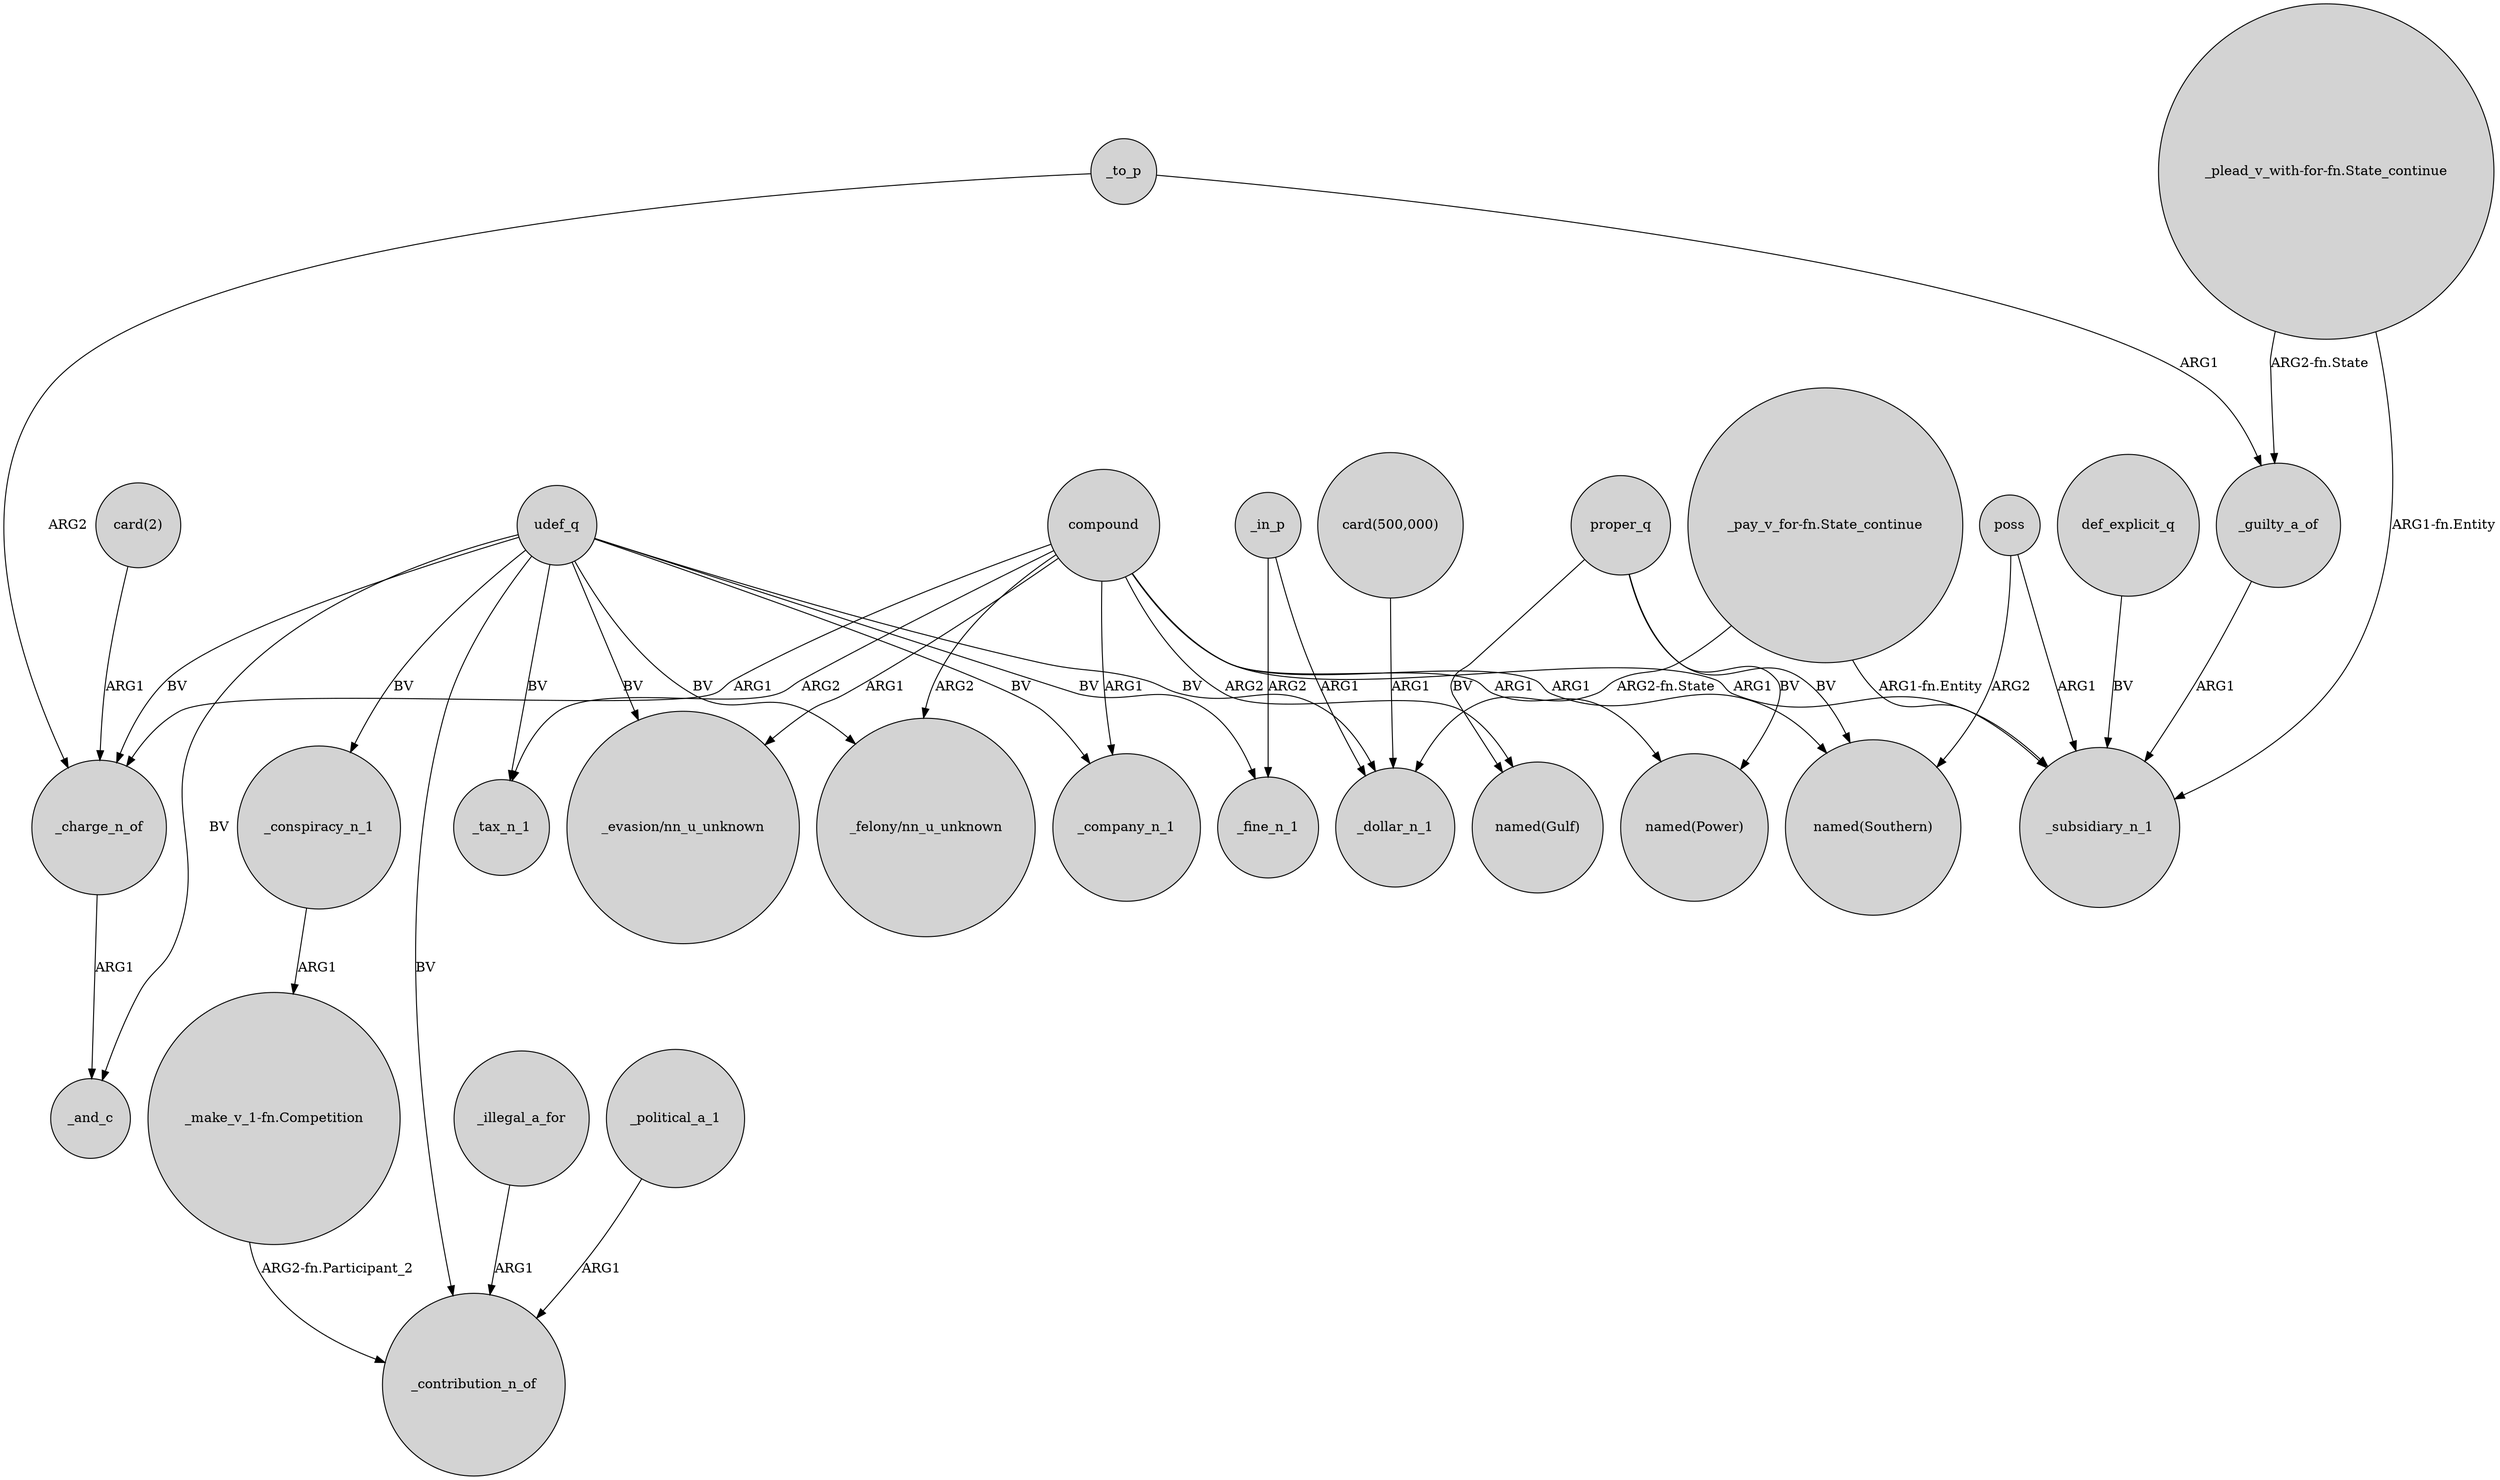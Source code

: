 digraph {
	node [shape=circle style=filled]
	udef_q -> "_felony/nn_u_unknown" [label=BV]
	udef_q -> _company_n_1 [label=BV]
	"_pay_v_for-fn.State_continue" -> _subsidiary_n_1 [label="ARG1-fn.Entity"]
	"_make_v_1-fn.Competition" -> _contribution_n_of [label="ARG2-fn.Participant_2"]
	_conspiracy_n_1 -> "_make_v_1-fn.Competition" [label=ARG1]
	compound -> "named(Power)" [label=ARG1]
	udef_q -> _tax_n_1 [label=BV]
	compound -> _company_n_1 [label=ARG1]
	_to_p -> _guilty_a_of [label=ARG1]
	udef_q -> "_evasion/nn_u_unknown" [label=BV]
	udef_q -> _and_c [label=BV]
	poss -> "named(Southern)" [label=ARG2]
	proper_q -> "named(Gulf)" [label=BV]
	"_pay_v_for-fn.State_continue" -> _dollar_n_1 [label="ARG2-fn.State"]
	compound -> _charge_n_of [label=ARG1]
	_in_p -> _dollar_n_1 [label=ARG1]
	compound -> "_evasion/nn_u_unknown" [label=ARG1]
	_in_p -> _fine_n_1 [label=ARG2]
	"card(2)" -> _charge_n_of [label=ARG1]
	compound -> "_felony/nn_u_unknown" [label=ARG2]
	compound -> _tax_n_1 [label=ARG2]
	udef_q -> _dollar_n_1 [label=BV]
	udef_q -> _contribution_n_of [label=BV]
	def_explicit_q -> _subsidiary_n_1 [label=BV]
	"_plead_v_with-for-fn.State_continue" -> _guilty_a_of [label="ARG2-fn.State"]
	compound -> "named(Southern)" [label=ARG1]
	udef_q -> _charge_n_of [label=BV]
	proper_q -> "named(Power)" [label=BV]
	poss -> _subsidiary_n_1 [label=ARG1]
	"card(500,000)" -> _dollar_n_1 [label=ARG1]
	_illegal_a_for -> _contribution_n_of [label=ARG1]
	_guilty_a_of -> _subsidiary_n_1 [label=ARG1]
	_to_p -> _charge_n_of [label=ARG2]
	compound -> _subsidiary_n_1 [label=ARG1]
	udef_q -> _conspiracy_n_1 [label=BV]
	"_plead_v_with-for-fn.State_continue" -> _subsidiary_n_1 [label="ARG1-fn.Entity"]
	udef_q -> _fine_n_1 [label=BV]
	proper_q -> "named(Southern)" [label=BV]
	_political_a_1 -> _contribution_n_of [label=ARG1]
	compound -> "named(Gulf)" [label=ARG2]
	_charge_n_of -> _and_c [label=ARG1]
}
